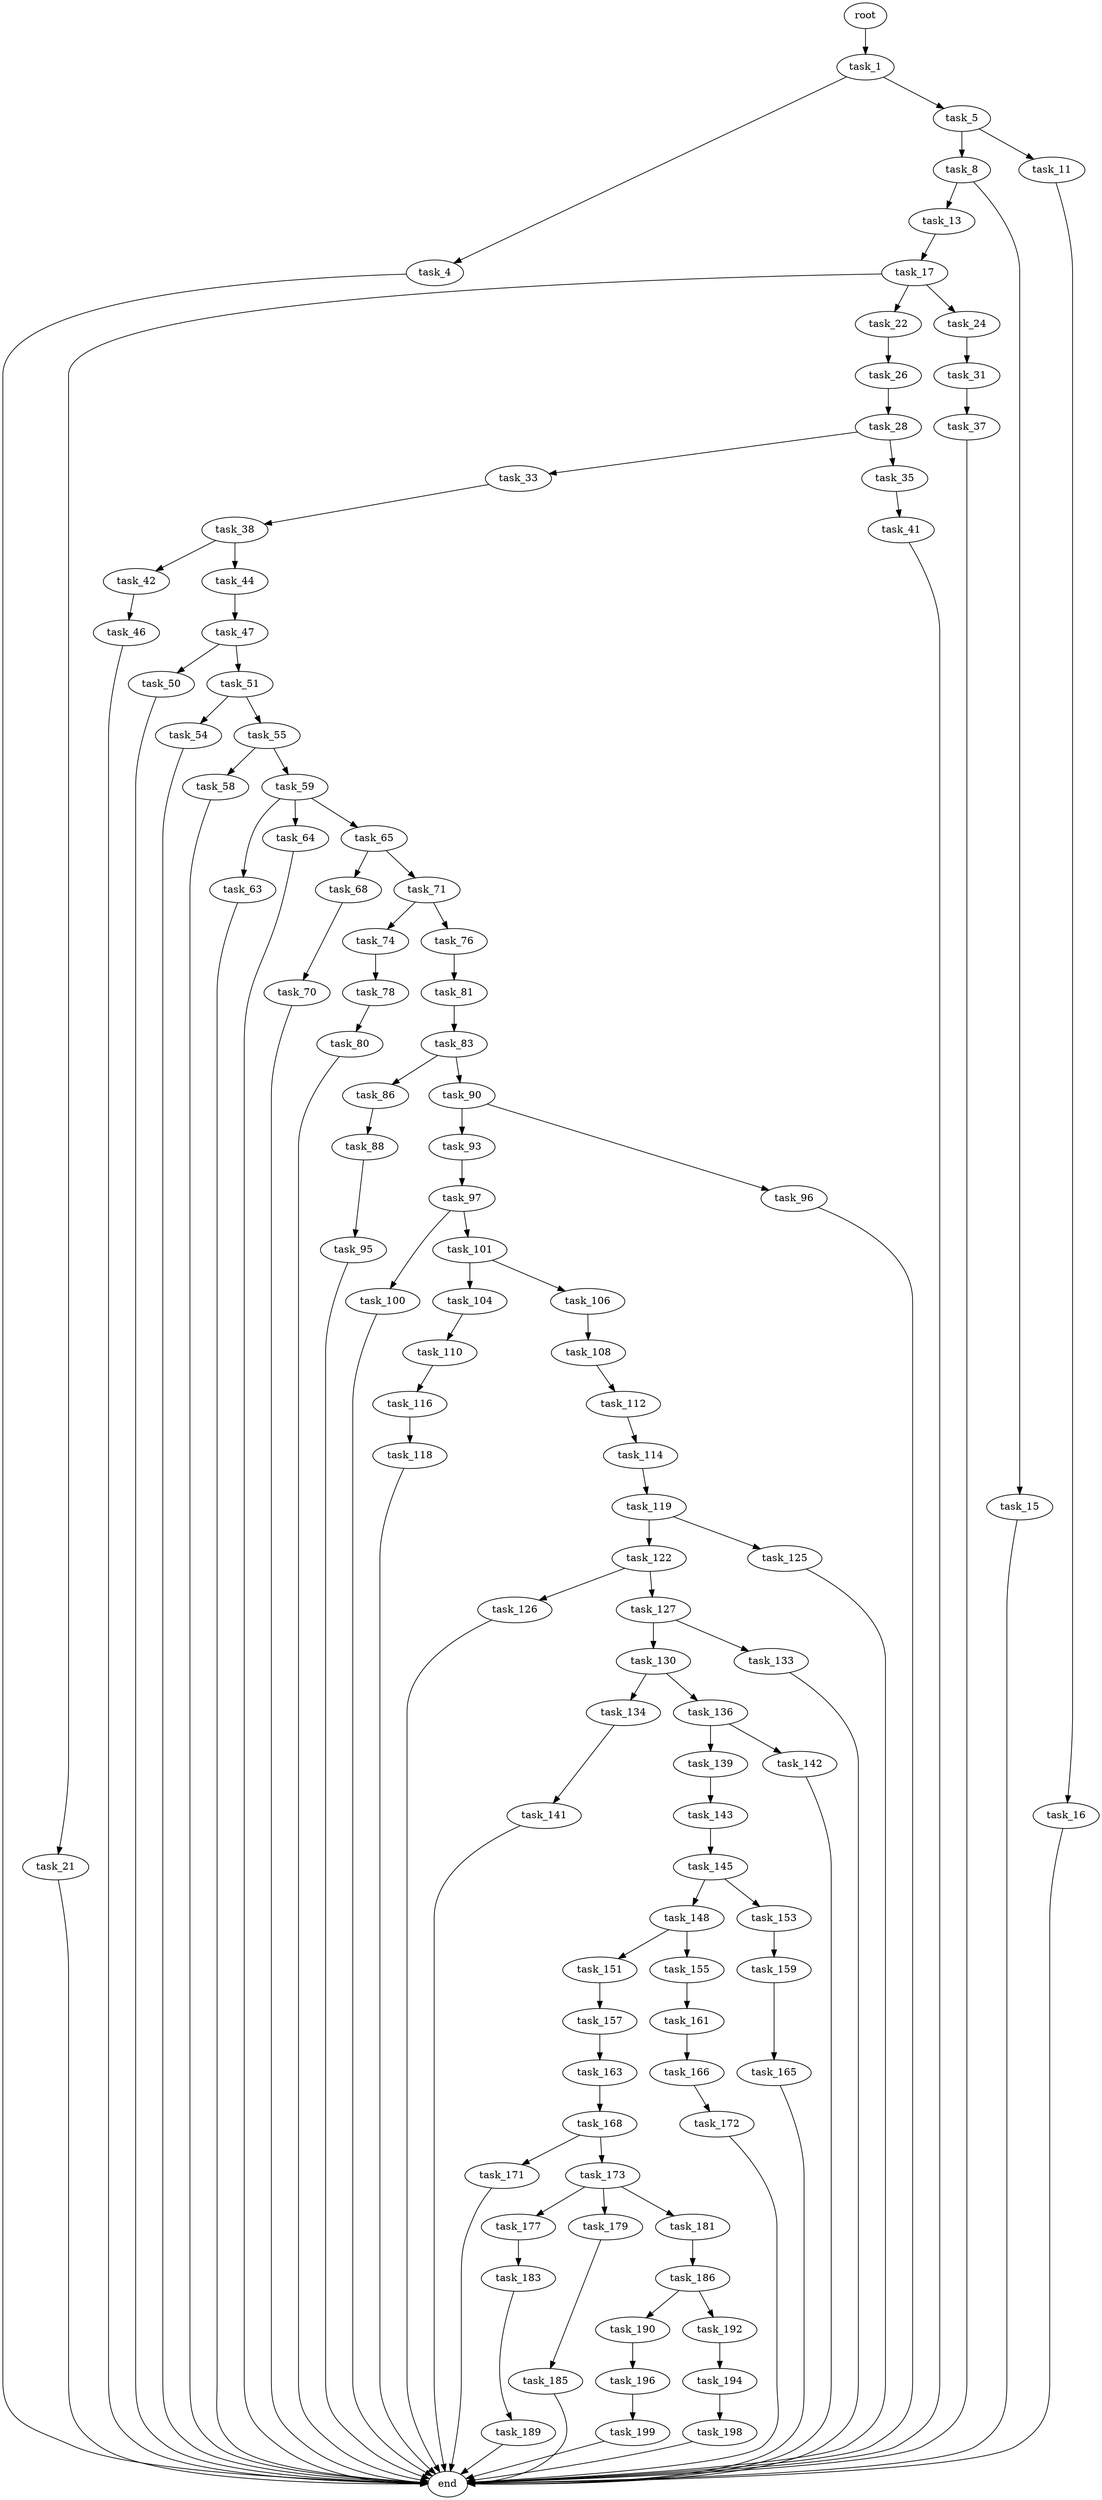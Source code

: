 digraph G {
  root [size="0.000000"];
  task_1 [size="5777871068.000000"];
  task_4 [size="47913216937.000000"];
  task_5 [size="21499417579.000000"];
  task_8 [size="4669753803.000000"];
  task_11 [size="782757789696.000000"];
  task_13 [size="1773795560.000000"];
  task_15 [size="4439049755.000000"];
  task_16 [size="224291857877.000000"];
  task_17 [size="549755813888.000000"];
  task_21 [size="7843170924.000000"];
  task_22 [size="231928233984.000000"];
  task_24 [size="227221530011.000000"];
  task_26 [size="220877163545.000000"];
  task_28 [size="8589934592.000000"];
  task_31 [size="16254263066.000000"];
  task_33 [size="17928677657.000000"];
  task_35 [size="29526573165.000000"];
  task_37 [size="1687228376.000000"];
  task_38 [size="7542885308.000000"];
  task_41 [size="368293445632.000000"];
  task_42 [size="399565666998.000000"];
  task_44 [size="231928233984.000000"];
  task_46 [size="18422526532.000000"];
  task_47 [size="104799557525.000000"];
  task_50 [size="1073741824000.000000"];
  task_51 [size="131728649346.000000"];
  task_54 [size="485794188916.000000"];
  task_55 [size="337256895.000000"];
  task_58 [size="10457311495.000000"];
  task_59 [size="28991029248.000000"];
  task_63 [size="1073741824000.000000"];
  task_64 [size="16231232707.000000"];
  task_65 [size="28991029248.000000"];
  task_68 [size="497756658588.000000"];
  task_70 [size="28991029248.000000"];
  task_71 [size="134217728000.000000"];
  task_74 [size="1403607728.000000"];
  task_76 [size="17423781513.000000"];
  task_78 [size="782757789696.000000"];
  task_80 [size="784450042339.000000"];
  task_81 [size="30789490262.000000"];
  task_83 [size="1549007561.000000"];
  task_86 [size="3515999174.000000"];
  task_88 [size="602824846587.000000"];
  task_90 [size="8589934592.000000"];
  task_93 [size="2024988776.000000"];
  task_95 [size="860628002564.000000"];
  task_96 [size="9892332445.000000"];
  task_97 [size="557938511800.000000"];
  task_100 [size="549755813888.000000"];
  task_101 [size="1949161662.000000"];
  task_104 [size="368293445632.000000"];
  task_106 [size="502505207.000000"];
  task_108 [size="183560718565.000000"];
  task_110 [size="231928233984.000000"];
  task_112 [size="6433715725.000000"];
  task_114 [size="10196612584.000000"];
  task_116 [size="214489000948.000000"];
  task_118 [size="507881552297.000000"];
  task_119 [size="27802210210.000000"];
  task_122 [size="1600193851.000000"];
  task_125 [size="1698502472.000000"];
  task_126 [size="15239900264.000000"];
  task_127 [size="231928233984.000000"];
  task_130 [size="427758599738.000000"];
  task_133 [size="36871409806.000000"];
  task_134 [size="1110518111745.000000"];
  task_136 [size="33359277836.000000"];
  task_139 [size="15636300392.000000"];
  task_141 [size="1280424638.000000"];
  task_142 [size="7318276704.000000"];
  task_143 [size="782757789696.000000"];
  task_145 [size="28991029248.000000"];
  task_148 [size="26293509416.000000"];
  task_151 [size="311097666712.000000"];
  task_153 [size="27094759409.000000"];
  task_155 [size="5273802897.000000"];
  task_157 [size="8589934592.000000"];
  task_159 [size="782757789696.000000"];
  task_161 [size="1238008164702.000000"];
  task_163 [size="1073741824000.000000"];
  task_165 [size="231928233984.000000"];
  task_166 [size="368293445632.000000"];
  task_168 [size="3102520349.000000"];
  task_171 [size="549755813888.000000"];
  task_172 [size="134217728000.000000"];
  task_173 [size="14603531242.000000"];
  task_177 [size="368293445632.000000"];
  task_179 [size="149571068020.000000"];
  task_181 [size="68719476736.000000"];
  task_183 [size="68719476736.000000"];
  task_185 [size="18769979313.000000"];
  task_186 [size="368293445632.000000"];
  task_189 [size="68719476736.000000"];
  task_190 [size="134217728000.000000"];
  task_192 [size="65198124501.000000"];
  task_194 [size="15742619243.000000"];
  task_196 [size="82605675387.000000"];
  task_198 [size="5826763614.000000"];
  task_199 [size="231928233984.000000"];
  end [size="0.000000"];

  root -> task_1 [size="1.000000"];
  task_1 -> task_4 [size="209715200.000000"];
  task_1 -> task_5 [size="209715200.000000"];
  task_4 -> end [size="1.000000"];
  task_5 -> task_8 [size="33554432.000000"];
  task_5 -> task_11 [size="33554432.000000"];
  task_8 -> task_13 [size="75497472.000000"];
  task_8 -> task_15 [size="75497472.000000"];
  task_11 -> task_16 [size="679477248.000000"];
  task_13 -> task_17 [size="209715200.000000"];
  task_15 -> end [size="1.000000"];
  task_16 -> end [size="1.000000"];
  task_17 -> task_21 [size="536870912.000000"];
  task_17 -> task_22 [size="536870912.000000"];
  task_17 -> task_24 [size="536870912.000000"];
  task_21 -> end [size="1.000000"];
  task_22 -> task_26 [size="301989888.000000"];
  task_24 -> task_31 [size="209715200.000000"];
  task_26 -> task_28 [size="209715200.000000"];
  task_28 -> task_33 [size="33554432.000000"];
  task_28 -> task_35 [size="33554432.000000"];
  task_31 -> task_37 [size="838860800.000000"];
  task_33 -> task_38 [size="536870912.000000"];
  task_35 -> task_41 [size="33554432.000000"];
  task_37 -> end [size="1.000000"];
  task_38 -> task_42 [size="301989888.000000"];
  task_38 -> task_44 [size="301989888.000000"];
  task_41 -> end [size="1.000000"];
  task_42 -> task_46 [size="838860800.000000"];
  task_44 -> task_47 [size="301989888.000000"];
  task_46 -> end [size="1.000000"];
  task_47 -> task_50 [size="209715200.000000"];
  task_47 -> task_51 [size="209715200.000000"];
  task_50 -> end [size="1.000000"];
  task_51 -> task_54 [size="301989888.000000"];
  task_51 -> task_55 [size="301989888.000000"];
  task_54 -> end [size="1.000000"];
  task_55 -> task_58 [size="33554432.000000"];
  task_55 -> task_59 [size="33554432.000000"];
  task_58 -> end [size="1.000000"];
  task_59 -> task_63 [size="75497472.000000"];
  task_59 -> task_64 [size="75497472.000000"];
  task_59 -> task_65 [size="75497472.000000"];
  task_63 -> end [size="1.000000"];
  task_64 -> end [size="1.000000"];
  task_65 -> task_68 [size="75497472.000000"];
  task_65 -> task_71 [size="75497472.000000"];
  task_68 -> task_70 [size="411041792.000000"];
  task_70 -> end [size="1.000000"];
  task_71 -> task_74 [size="209715200.000000"];
  task_71 -> task_76 [size="209715200.000000"];
  task_74 -> task_78 [size="33554432.000000"];
  task_76 -> task_81 [size="411041792.000000"];
  task_78 -> task_80 [size="679477248.000000"];
  task_80 -> end [size="1.000000"];
  task_81 -> task_83 [size="679477248.000000"];
  task_83 -> task_86 [size="33554432.000000"];
  task_83 -> task_90 [size="33554432.000000"];
  task_86 -> task_88 [size="301989888.000000"];
  task_88 -> task_95 [size="679477248.000000"];
  task_90 -> task_93 [size="33554432.000000"];
  task_90 -> task_96 [size="33554432.000000"];
  task_93 -> task_97 [size="134217728.000000"];
  task_95 -> end [size="1.000000"];
  task_96 -> end [size="1.000000"];
  task_97 -> task_100 [size="679477248.000000"];
  task_97 -> task_101 [size="679477248.000000"];
  task_100 -> end [size="1.000000"];
  task_101 -> task_104 [size="33554432.000000"];
  task_101 -> task_106 [size="33554432.000000"];
  task_104 -> task_110 [size="411041792.000000"];
  task_106 -> task_108 [size="33554432.000000"];
  task_108 -> task_112 [size="301989888.000000"];
  task_110 -> task_116 [size="301989888.000000"];
  task_112 -> task_114 [size="209715200.000000"];
  task_114 -> task_119 [size="301989888.000000"];
  task_116 -> task_118 [size="301989888.000000"];
  task_118 -> end [size="1.000000"];
  task_119 -> task_122 [size="75497472.000000"];
  task_119 -> task_125 [size="75497472.000000"];
  task_122 -> task_126 [size="33554432.000000"];
  task_122 -> task_127 [size="33554432.000000"];
  task_125 -> end [size="1.000000"];
  task_126 -> end [size="1.000000"];
  task_127 -> task_130 [size="301989888.000000"];
  task_127 -> task_133 [size="301989888.000000"];
  task_130 -> task_134 [size="301989888.000000"];
  task_130 -> task_136 [size="301989888.000000"];
  task_133 -> end [size="1.000000"];
  task_134 -> task_141 [size="838860800.000000"];
  task_136 -> task_139 [size="679477248.000000"];
  task_136 -> task_142 [size="679477248.000000"];
  task_139 -> task_143 [size="536870912.000000"];
  task_141 -> end [size="1.000000"];
  task_142 -> end [size="1.000000"];
  task_143 -> task_145 [size="679477248.000000"];
  task_145 -> task_148 [size="75497472.000000"];
  task_145 -> task_153 [size="75497472.000000"];
  task_148 -> task_151 [size="411041792.000000"];
  task_148 -> task_155 [size="411041792.000000"];
  task_151 -> task_157 [size="536870912.000000"];
  task_153 -> task_159 [size="33554432.000000"];
  task_155 -> task_161 [size="411041792.000000"];
  task_157 -> task_163 [size="33554432.000000"];
  task_159 -> task_165 [size="679477248.000000"];
  task_161 -> task_166 [size="838860800.000000"];
  task_163 -> task_168 [size="838860800.000000"];
  task_165 -> end [size="1.000000"];
  task_166 -> task_172 [size="411041792.000000"];
  task_168 -> task_171 [size="75497472.000000"];
  task_168 -> task_173 [size="75497472.000000"];
  task_171 -> end [size="1.000000"];
  task_172 -> end [size="1.000000"];
  task_173 -> task_177 [size="536870912.000000"];
  task_173 -> task_179 [size="536870912.000000"];
  task_173 -> task_181 [size="536870912.000000"];
  task_177 -> task_183 [size="411041792.000000"];
  task_179 -> task_185 [size="134217728.000000"];
  task_181 -> task_186 [size="134217728.000000"];
  task_183 -> task_189 [size="134217728.000000"];
  task_185 -> end [size="1.000000"];
  task_186 -> task_190 [size="411041792.000000"];
  task_186 -> task_192 [size="411041792.000000"];
  task_189 -> end [size="1.000000"];
  task_190 -> task_196 [size="209715200.000000"];
  task_192 -> task_194 [size="209715200.000000"];
  task_194 -> task_198 [size="411041792.000000"];
  task_196 -> task_199 [size="134217728.000000"];
  task_198 -> end [size="1.000000"];
  task_199 -> end [size="1.000000"];
}
